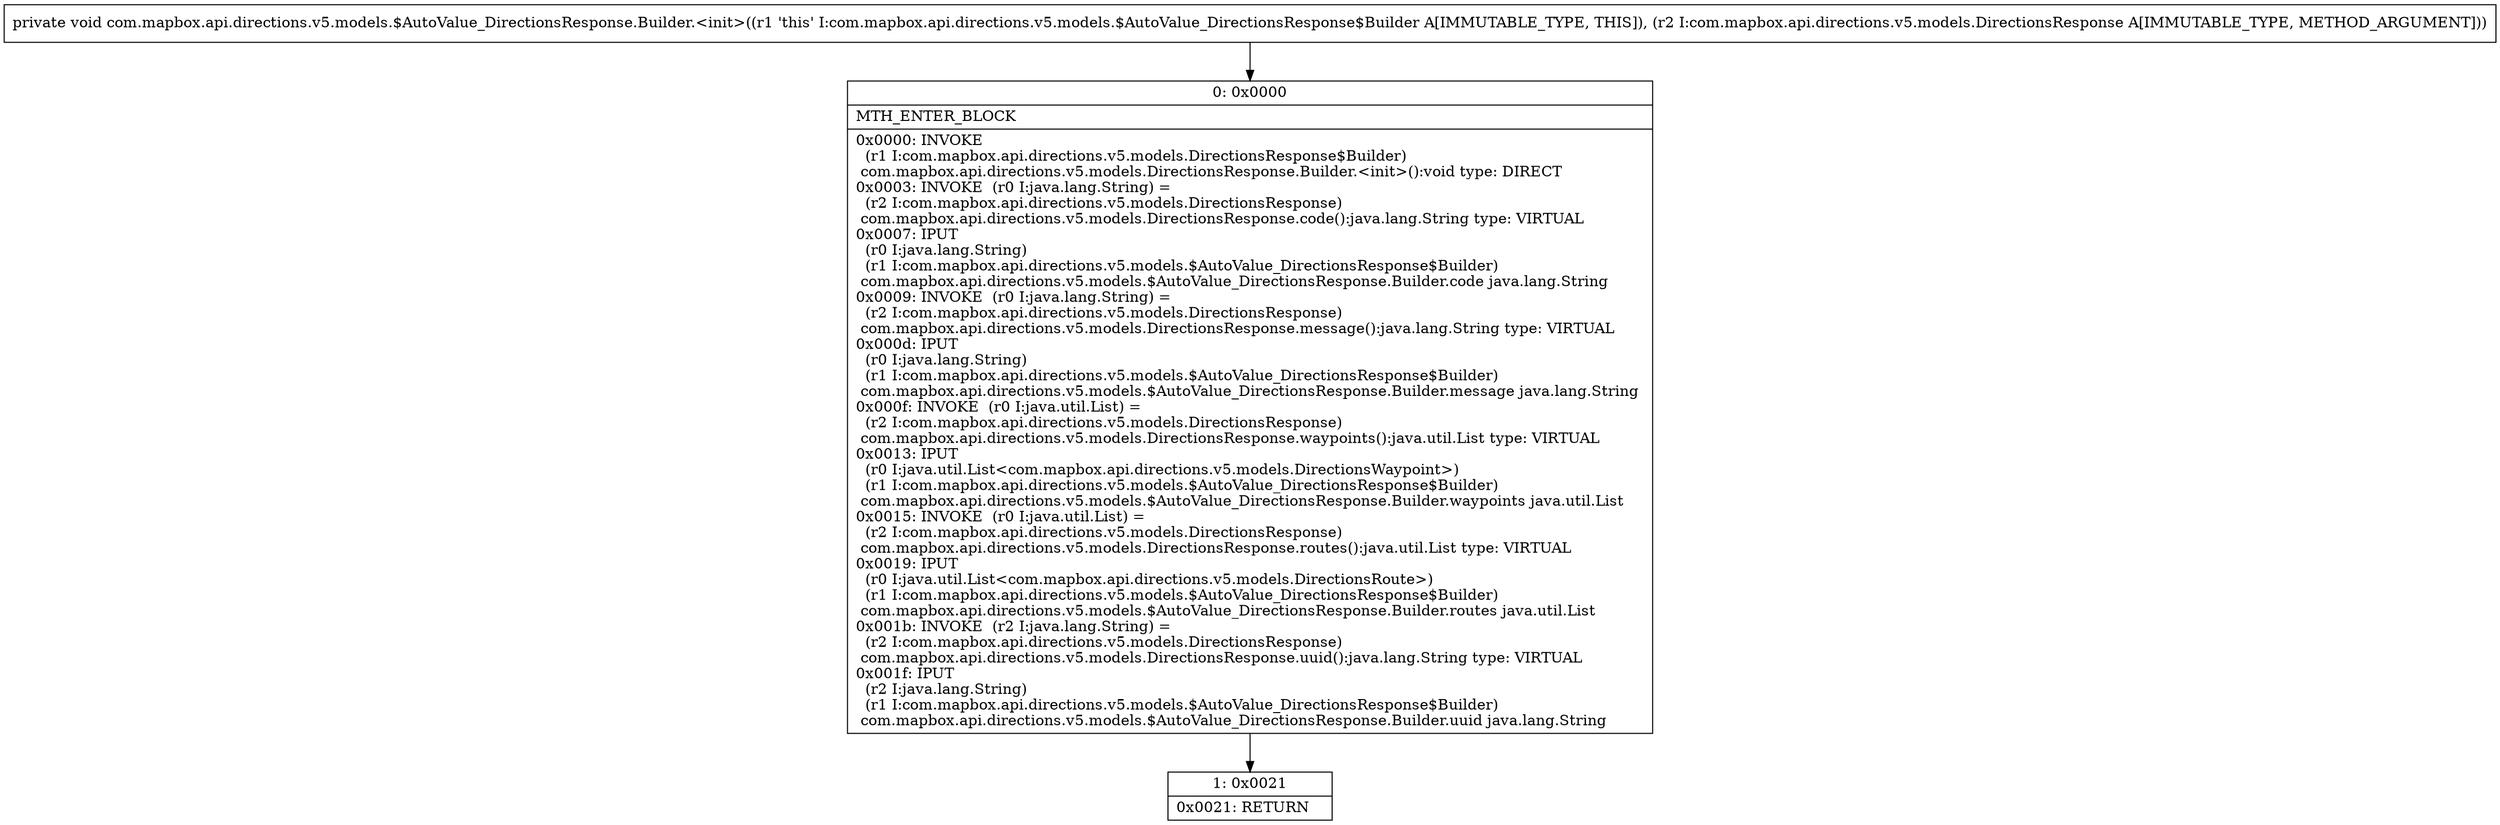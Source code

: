 digraph "CFG forcom.mapbox.api.directions.v5.models.$AutoValue_DirectionsResponse.Builder.\<init\>(Lcom\/mapbox\/api\/directions\/v5\/models\/DirectionsResponse;)V" {
Node_0 [shape=record,label="{0\:\ 0x0000|MTH_ENTER_BLOCK\l|0x0000: INVOKE  \l  (r1 I:com.mapbox.api.directions.v5.models.DirectionsResponse$Builder)\l com.mapbox.api.directions.v5.models.DirectionsResponse.Builder.\<init\>():void type: DIRECT \l0x0003: INVOKE  (r0 I:java.lang.String) = \l  (r2 I:com.mapbox.api.directions.v5.models.DirectionsResponse)\l com.mapbox.api.directions.v5.models.DirectionsResponse.code():java.lang.String type: VIRTUAL \l0x0007: IPUT  \l  (r0 I:java.lang.String)\l  (r1 I:com.mapbox.api.directions.v5.models.$AutoValue_DirectionsResponse$Builder)\l com.mapbox.api.directions.v5.models.$AutoValue_DirectionsResponse.Builder.code java.lang.String \l0x0009: INVOKE  (r0 I:java.lang.String) = \l  (r2 I:com.mapbox.api.directions.v5.models.DirectionsResponse)\l com.mapbox.api.directions.v5.models.DirectionsResponse.message():java.lang.String type: VIRTUAL \l0x000d: IPUT  \l  (r0 I:java.lang.String)\l  (r1 I:com.mapbox.api.directions.v5.models.$AutoValue_DirectionsResponse$Builder)\l com.mapbox.api.directions.v5.models.$AutoValue_DirectionsResponse.Builder.message java.lang.String \l0x000f: INVOKE  (r0 I:java.util.List) = \l  (r2 I:com.mapbox.api.directions.v5.models.DirectionsResponse)\l com.mapbox.api.directions.v5.models.DirectionsResponse.waypoints():java.util.List type: VIRTUAL \l0x0013: IPUT  \l  (r0 I:java.util.List\<com.mapbox.api.directions.v5.models.DirectionsWaypoint\>)\l  (r1 I:com.mapbox.api.directions.v5.models.$AutoValue_DirectionsResponse$Builder)\l com.mapbox.api.directions.v5.models.$AutoValue_DirectionsResponse.Builder.waypoints java.util.List \l0x0015: INVOKE  (r0 I:java.util.List) = \l  (r2 I:com.mapbox.api.directions.v5.models.DirectionsResponse)\l com.mapbox.api.directions.v5.models.DirectionsResponse.routes():java.util.List type: VIRTUAL \l0x0019: IPUT  \l  (r0 I:java.util.List\<com.mapbox.api.directions.v5.models.DirectionsRoute\>)\l  (r1 I:com.mapbox.api.directions.v5.models.$AutoValue_DirectionsResponse$Builder)\l com.mapbox.api.directions.v5.models.$AutoValue_DirectionsResponse.Builder.routes java.util.List \l0x001b: INVOKE  (r2 I:java.lang.String) = \l  (r2 I:com.mapbox.api.directions.v5.models.DirectionsResponse)\l com.mapbox.api.directions.v5.models.DirectionsResponse.uuid():java.lang.String type: VIRTUAL \l0x001f: IPUT  \l  (r2 I:java.lang.String)\l  (r1 I:com.mapbox.api.directions.v5.models.$AutoValue_DirectionsResponse$Builder)\l com.mapbox.api.directions.v5.models.$AutoValue_DirectionsResponse.Builder.uuid java.lang.String \l}"];
Node_1 [shape=record,label="{1\:\ 0x0021|0x0021: RETURN   \l}"];
MethodNode[shape=record,label="{private void com.mapbox.api.directions.v5.models.$AutoValue_DirectionsResponse.Builder.\<init\>((r1 'this' I:com.mapbox.api.directions.v5.models.$AutoValue_DirectionsResponse$Builder A[IMMUTABLE_TYPE, THIS]), (r2 I:com.mapbox.api.directions.v5.models.DirectionsResponse A[IMMUTABLE_TYPE, METHOD_ARGUMENT])) }"];
MethodNode -> Node_0;
Node_0 -> Node_1;
}

